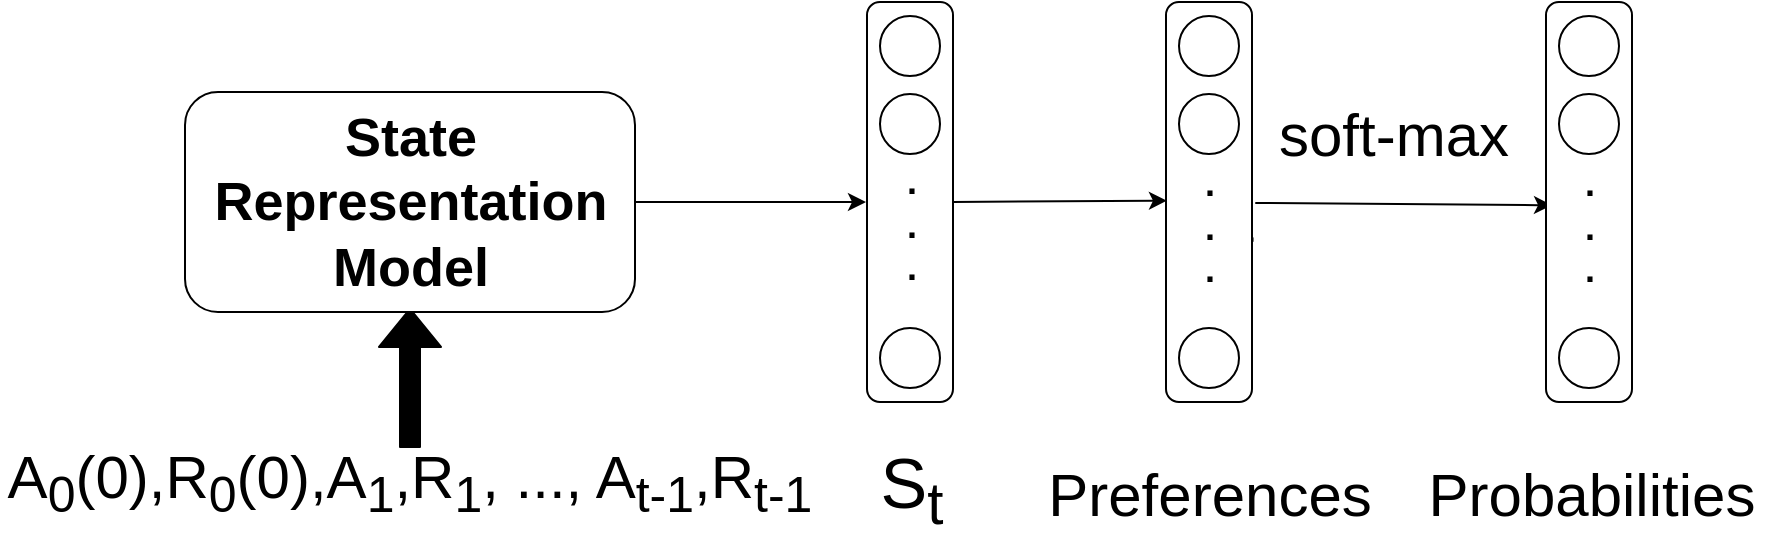 <mxfile version="10.6.7" type="device"><diagram id="MSXAkvdIbxP1cdtOoaRy" name="Page-1"><mxGraphModel dx="2464" dy="926" grid="1" gridSize="10" guides="1" tooltips="1" connect="1" arrows="1" fold="1" page="1" pageScale="1" pageWidth="850" pageHeight="1100" math="0" shadow="0"><root><mxCell id="0"/><mxCell id="1" parent="0"/><mxCell id="h5dv3pfC217P09hdyg8s-1" value="&lt;font style=&quot;font-size: 30px&quot;&gt;&lt;font style=&quot;font-size: 30px&quot;&gt;A&lt;sub&gt;0&lt;/sub&gt;(0),R&lt;sub&gt;0&lt;/sub&gt;(0),A&lt;sub&gt;1&lt;/sub&gt;,R&lt;sub&gt;1&lt;/sub&gt;, ..., A&lt;/font&gt;&lt;font style=&quot;font-size: 30px&quot;&gt;&lt;sub&gt;t-1&lt;/sub&gt;,R&lt;sub&gt;t-1&lt;/sub&gt;&lt;/font&gt;&lt;/font&gt;" style="text;html=1;strokeColor=none;fillColor=none;align=center;verticalAlign=middle;whiteSpace=wrap;rounded=0;" vertex="1" parent="1"><mxGeometry x="-850" y="403" width="410" height="30" as="geometry"/></mxCell><mxCell id="h5dv3pfC217P09hdyg8s-2" value="&lt;font style=&quot;font-size: 35px&quot;&gt;S&lt;sub&gt;t&lt;/sub&gt;&lt;/font&gt;" style="text;html=1;strokeColor=none;fillColor=none;align=center;verticalAlign=middle;whiteSpace=wrap;rounded=0;" vertex="1" parent="1"><mxGeometry x="-424.5" y="398" width="60" height="47" as="geometry"/></mxCell><mxCell id="h5dv3pfC217P09hdyg8s-22" value="&lt;font style=&quot;font-size: 40px&quot;&gt;S&lt;sub&gt;t&lt;/sub&gt;&lt;/font&gt;" style="text;html=1;strokeColor=none;fillColor=none;align=center;verticalAlign=middle;whiteSpace=wrap;rounded=0;" vertex="1" parent="1"><mxGeometry x="-271" y="254.5" width="60" height="47" as="geometry"/></mxCell><mxCell id="h5dv3pfC217P09hdyg8s-4" value="" style="shape=flexArrow;endArrow=classic;html=1;exitX=0.5;exitY=0;exitDx=0;exitDy=0;fillColor=#000000;" edge="1" parent="1"><mxGeometry width="50" height="50" relative="1" as="geometry"><mxPoint x="-645" y="401" as="sourcePoint"/><mxPoint x="-645" y="331" as="targetPoint"/></mxGeometry></mxCell><mxCell id="h5dv3pfC217P09hdyg8s-5" value="&lt;font style=&quot;font-size: 27px&quot;&gt;&lt;b&gt;State Representation Model&lt;/b&gt;&lt;/font&gt;" style="rounded=1;whiteSpace=wrap;html=1;" vertex="1" parent="1"><mxGeometry x="-757.5" y="223" width="225" height="110" as="geometry"/></mxCell><mxCell id="h5dv3pfC217P09hdyg8s-12" value="" style="rounded=1;whiteSpace=wrap;html=1;direction=south;" vertex="1" parent="1"><mxGeometry x="-267" y="178" width="43" height="200" as="geometry"/></mxCell><mxCell id="h5dv3pfC217P09hdyg8s-15" value="" style="ellipse;whiteSpace=wrap;html=1;aspect=fixed;" vertex="1" parent="1"><mxGeometry x="-260.5" y="185" width="30" height="30" as="geometry"/></mxCell><mxCell id="h5dv3pfC217P09hdyg8s-16" value="" style="ellipse;whiteSpace=wrap;html=1;aspect=fixed;" vertex="1" parent="1"><mxGeometry x="-260.5" y="224" width="30" height="30" as="geometry"/></mxCell><mxCell id="h5dv3pfC217P09hdyg8s-17" value="" style="ellipse;whiteSpace=wrap;html=1;aspect=fixed;" vertex="1" parent="1"><mxGeometry x="-260.5" y="341" width="30" height="30" as="geometry"/></mxCell><mxCell id="h5dv3pfC217P09hdyg8s-18" value="&lt;font style=&quot;font-size: 18px&quot;&gt;&lt;b&gt;.&lt;br&gt;.&lt;br&gt;.&lt;/b&gt;&lt;/font&gt;&lt;br&gt;" style="text;html=1;strokeColor=none;fillColor=none;align=center;verticalAlign=middle;whiteSpace=wrap;rounded=0;" vertex="1" parent="1"><mxGeometry x="-265" y="281" width="40" height="20" as="geometry"/></mxCell><mxCell id="h5dv3pfC217P09hdyg8s-19" value="&lt;font style=&quot;font-size: 30px&quot;&gt;Preferences&lt;/font&gt;" style="text;html=1;strokeColor=none;fillColor=none;align=center;verticalAlign=middle;whiteSpace=wrap;rounded=0;" vertex="1" parent="1"><mxGeometry x="-335.5" y="403" width="180" height="42" as="geometry"/></mxCell><mxCell id="h5dv3pfC217P09hdyg8s-20" value="" style="endArrow=classic;html=1;fillColor=#000000;exitX=1.066;exitY=-0.127;exitDx=0;exitDy=0;exitPerimeter=0;entryX=0.025;entryY=-0.069;entryDx=0;entryDy=0;entryPerimeter=0;" edge="1" parent="1" source="h5dv3pfC217P09hdyg8s-18" target="h5dv3pfC217P09hdyg8s-28"><mxGeometry width="50" height="50" relative="1" as="geometry"><mxPoint x="-781" y="670" as="sourcePoint"/><mxPoint x="-144" y="320" as="targetPoint"/></mxGeometry></mxCell><mxCell id="h5dv3pfC217P09hdyg8s-21" value="&lt;font style=&quot;font-size: 30px&quot;&gt;soft-max&lt;/font&gt;" style="text;html=1;strokeColor=none;fillColor=none;align=center;verticalAlign=middle;whiteSpace=wrap;rounded=0;" vertex="1" parent="1"><mxGeometry x="-223" y="239" width="140" height="10" as="geometry"/></mxCell><mxCell id="h5dv3pfC217P09hdyg8s-24" value="" style="rounded=1;whiteSpace=wrap;html=1;direction=south;" vertex="1" parent="1"><mxGeometry x="-77" y="178" width="43" height="200" as="geometry"/></mxCell><mxCell id="h5dv3pfC217P09hdyg8s-25" value="" style="ellipse;whiteSpace=wrap;html=1;aspect=fixed;" vertex="1" parent="1"><mxGeometry x="-70.5" y="185" width="30" height="30" as="geometry"/></mxCell><mxCell id="h5dv3pfC217P09hdyg8s-26" value="" style="ellipse;whiteSpace=wrap;html=1;aspect=fixed;" vertex="1" parent="1"><mxGeometry x="-70.5" y="224" width="30" height="30" as="geometry"/></mxCell><mxCell id="h5dv3pfC217P09hdyg8s-27" value="" style="ellipse;whiteSpace=wrap;html=1;aspect=fixed;" vertex="1" parent="1"><mxGeometry x="-70.5" y="341" width="30" height="30" as="geometry"/></mxCell><mxCell id="h5dv3pfC217P09hdyg8s-28" value="&lt;font style=&quot;font-size: 18px&quot;&gt;&lt;b&gt;.&lt;br&gt;.&lt;br&gt;.&lt;/b&gt;&lt;/font&gt;&lt;br&gt;" style="text;html=1;strokeColor=none;fillColor=none;align=center;verticalAlign=middle;whiteSpace=wrap;rounded=0;" vertex="1" parent="1"><mxGeometry x="-75" y="281" width="40" height="20" as="geometry"/></mxCell><mxCell id="h5dv3pfC217P09hdyg8s-29" value="&lt;font style=&quot;font-size: 30px&quot;&gt;Probabilities&lt;/font&gt;" style="text;html=1;strokeColor=none;fillColor=none;align=center;verticalAlign=middle;whiteSpace=wrap;rounded=0;" vertex="1" parent="1"><mxGeometry x="-144.5" y="403" width="180" height="42" as="geometry"/></mxCell><mxCell id="h5dv3pfC217P09hdyg8s-35" value="" style="endArrow=classic;html=1;fillColor=#000000;exitX=1;exitY=0.5;exitDx=0;exitDy=0;entryX=0.5;entryY=1;entryDx=0;entryDy=0;" edge="1" parent="1" source="h5dv3pfC217P09hdyg8s-5"><mxGeometry width="50" height="50" relative="1" as="geometry"><mxPoint x="-840" y="520" as="sourcePoint"/><mxPoint x="-417" y="278" as="targetPoint"/></mxGeometry></mxCell><mxCell id="h5dv3pfC217P09hdyg8s-36" value="" style="endArrow=classic;html=1;fillColor=#000000;exitX=0.5;exitY=0;exitDx=0;exitDy=0;entryX=-0.038;entryY=-0.184;entryDx=0;entryDy=0;entryPerimeter=0;" edge="1" parent="1" target="h5dv3pfC217P09hdyg8s-18"><mxGeometry width="50" height="50" relative="1" as="geometry"><mxPoint x="-374" y="278" as="sourcePoint"/><mxPoint x="-294" y="278" as="targetPoint"/></mxGeometry></mxCell><mxCell id="h5dv3pfC217P09hdyg8s-42" value="" style="rounded=1;whiteSpace=wrap;html=1;direction=south;" vertex="1" parent="1"><mxGeometry x="-416.5" y="178" width="43" height="200" as="geometry"/></mxCell><mxCell id="h5dv3pfC217P09hdyg8s-43" value="" style="ellipse;whiteSpace=wrap;html=1;aspect=fixed;" vertex="1" parent="1"><mxGeometry x="-410" y="185" width="30" height="30" as="geometry"/></mxCell><mxCell id="h5dv3pfC217P09hdyg8s-44" value="" style="ellipse;whiteSpace=wrap;html=1;aspect=fixed;" vertex="1" parent="1"><mxGeometry x="-410" y="224" width="30" height="30" as="geometry"/></mxCell><mxCell id="h5dv3pfC217P09hdyg8s-45" value="" style="ellipse;whiteSpace=wrap;html=1;aspect=fixed;" vertex="1" parent="1"><mxGeometry x="-410" y="341" width="30" height="30" as="geometry"/></mxCell><mxCell id="h5dv3pfC217P09hdyg8s-46" value="&lt;font style=&quot;font-size: 18px&quot;&gt;&lt;b&gt;.&lt;br&gt;.&lt;br&gt;.&lt;/b&gt;&lt;/font&gt;&lt;br&gt;" style="text;html=1;strokeColor=none;fillColor=none;align=center;verticalAlign=middle;whiteSpace=wrap;rounded=0;" vertex="1" parent="1"><mxGeometry x="-414.5" y="281" width="40" height="17" as="geometry"/></mxCell></root></mxGraphModel></diagram></mxfile>